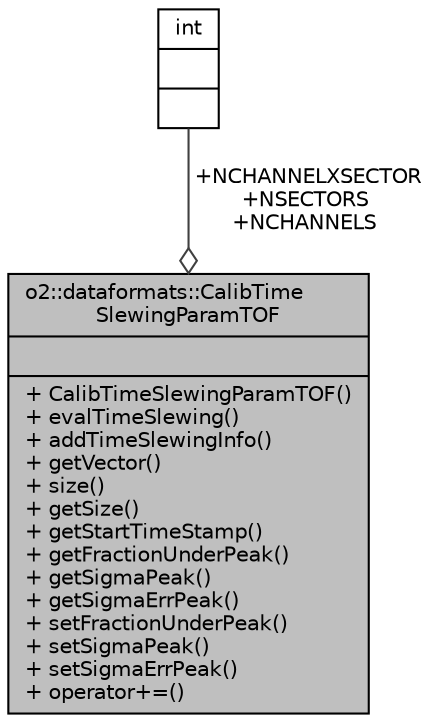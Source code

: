 digraph "o2::dataformats::CalibTimeSlewingParamTOF"
{
 // INTERACTIVE_SVG=YES
  bgcolor="transparent";
  edge [fontname="Helvetica",fontsize="10",labelfontname="Helvetica",labelfontsize="10"];
  node [fontname="Helvetica",fontsize="10",shape=record];
  Node1 [label="{o2::dataformats::CalibTime\lSlewingParamTOF\n||+ CalibTimeSlewingParamTOF()\l+ evalTimeSlewing()\l+ addTimeSlewingInfo()\l+ getVector()\l+ size()\l+ getSize()\l+ getStartTimeStamp()\l+ getFractionUnderPeak()\l+ getSigmaPeak()\l+ getSigmaErrPeak()\l+ setFractionUnderPeak()\l+ setSigmaPeak()\l+ setSigmaErrPeak()\l+ operator+=()\l}",height=0.2,width=0.4,color="black", fillcolor="grey75", style="filled" fontcolor="black"];
  Node2 -> Node1 [color="grey25",fontsize="10",style="solid",label=" +NCHANNELXSECTOR\n+NSECTORS\n+NCHANNELS" ,arrowhead="odiamond",fontname="Helvetica"];
  Node2 [label="{int\n||}",height=0.2,width=0.4,color="black",URL="$d1/da0/classint.html"];
}
